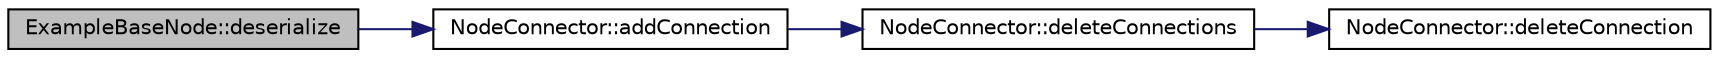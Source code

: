 digraph G
{
  edge [fontname="Helvetica",fontsize="10",labelfontname="Helvetica",labelfontsize="10"];
  node [fontname="Helvetica",fontsize="10",shape=record];
  rankdir="LR";
  Node1 [label="ExampleBaseNode::deserialize",height=0.2,width=0.4,color="black", fillcolor="grey75", style="filled" fontcolor="black"];
  Node1 -> Node2 [color="midnightblue",fontsize="10",style="solid",fontname="Helvetica"];
  Node2 [label="NodeConnector::addConnection",height=0.2,width=0.4,color="black", fillcolor="white", style="filled",URL="$class_node_connector.html#abbda4f15238f01472a6ae9695946450e"];
  Node2 -> Node3 [color="midnightblue",fontsize="10",style="solid",fontname="Helvetica"];
  Node3 [label="NodeConnector::deleteConnections",height=0.2,width=0.4,color="black", fillcolor="white", style="filled",URL="$class_node_connector.html#a734bb75ea5ff65af7aa647beed14fd21"];
  Node3 -> Node4 [color="midnightblue",fontsize="10",style="solid",fontname="Helvetica"];
  Node4 [label="NodeConnector::deleteConnection",height=0.2,width=0.4,color="black", fillcolor="white", style="filled",URL="$class_node_connector.html#a6cb46f0058d0d74780a313554f356b0e"];
}
